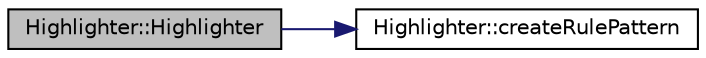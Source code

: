 digraph "Highlighter::Highlighter"
{
 // INTERACTIVE_SVG=YES
  edge [fontname="Helvetica",fontsize="10",labelfontname="Helvetica",labelfontsize="10"];
  node [fontname="Helvetica",fontsize="10",shape=record];
  rankdir="LR";
  Node0 [label="Highlighter::Highlighter",height=0.2,width=0.4,color="black", fillcolor="grey75", style="filled", fontcolor="black"];
  Node0 -> Node1 [color="midnightblue",fontsize="10",style="solid",fontname="Helvetica"];
  Node1 [label="Highlighter::createRulePattern",height=0.2,width=0.4,color="black", fillcolor="white", style="filled",URL="$class_highlighter.html#a2c0e7cbbf254a7ac34481af9ed164be5"];
}
